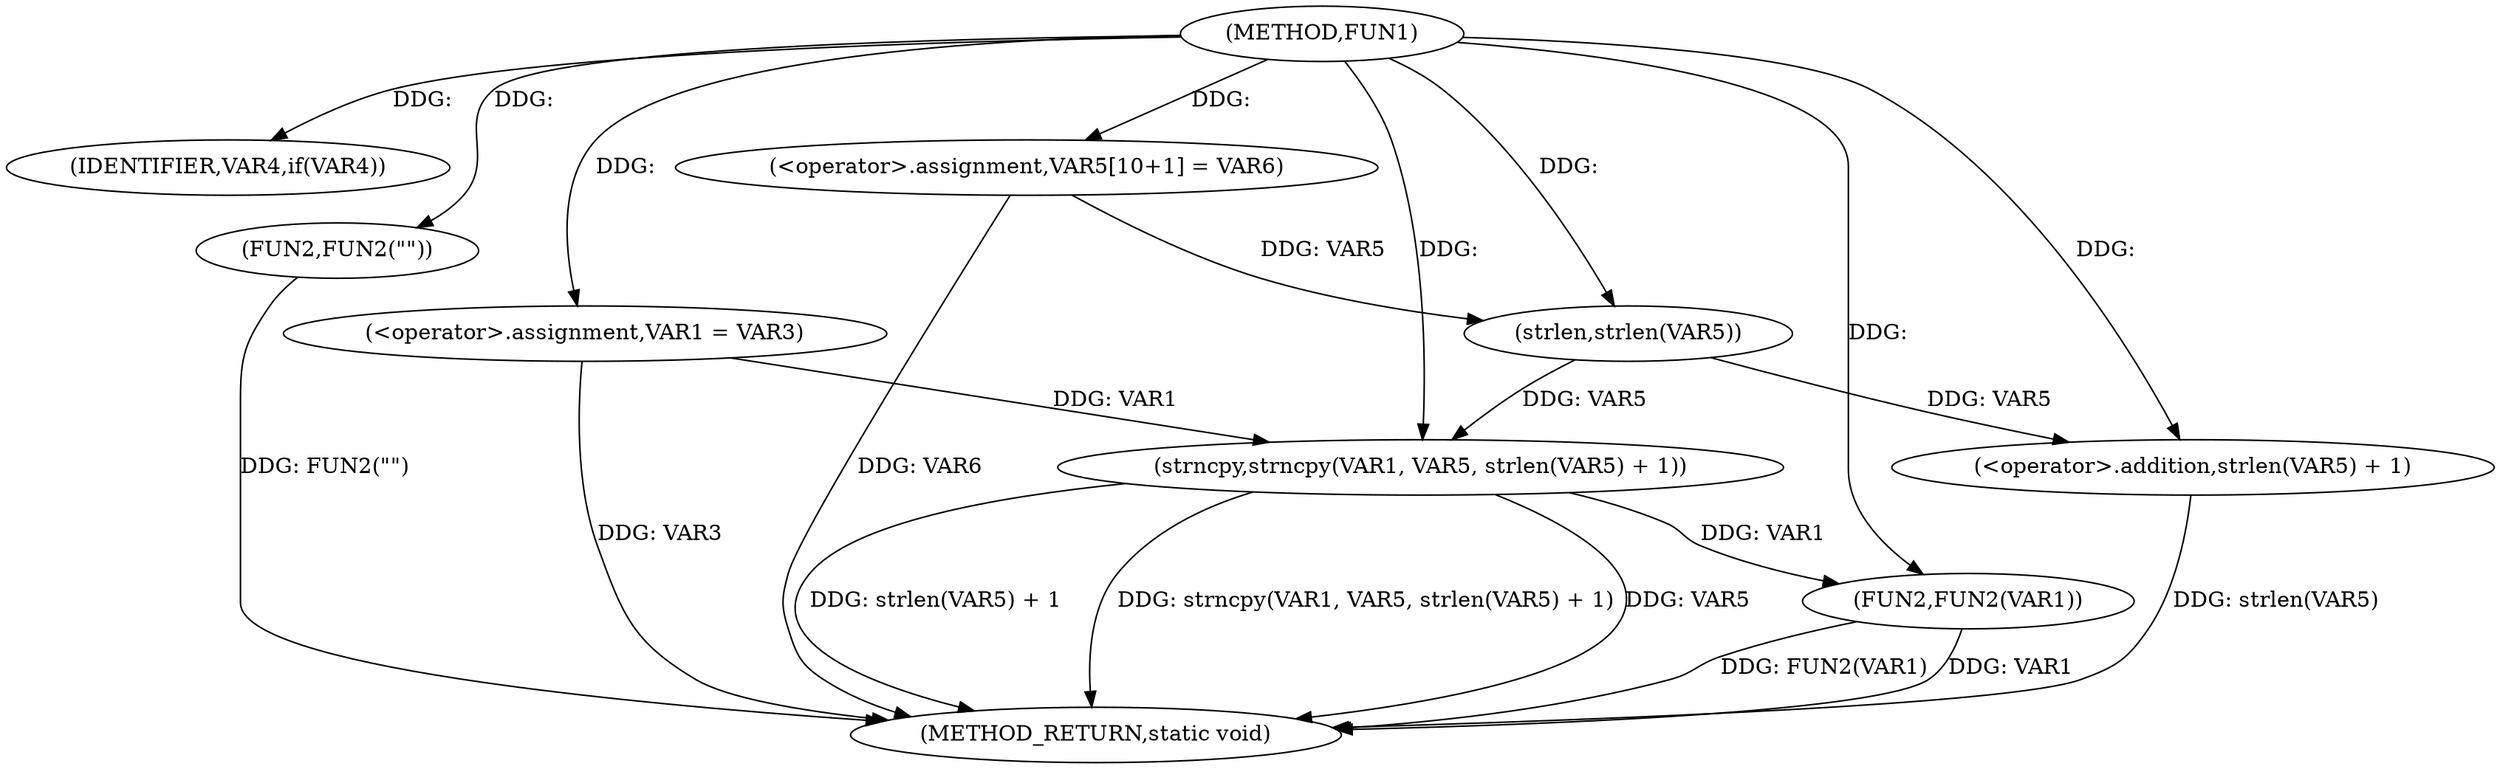 digraph FUN1 {  
"1000100" [label = "(METHOD,FUN1)" ]
"1000129" [label = "(METHOD_RETURN,static void)" ]
"1000106" [label = "(IDENTIFIER,VAR4,if(VAR4))" ]
"1000108" [label = "(FUN2,FUN2(\"\"))" ]
"1000112" [label = "(<operator>.assignment,VAR1 = VAR3)" ]
"1000117" [label = "(<operator>.assignment,VAR5[10+1] = VAR6)" ]
"1000120" [label = "(strncpy,strncpy(VAR1, VAR5, strlen(VAR5) + 1))" ]
"1000123" [label = "(<operator>.addition,strlen(VAR5) + 1)" ]
"1000124" [label = "(strlen,strlen(VAR5))" ]
"1000127" [label = "(FUN2,FUN2(VAR1))" ]
  "1000108" -> "1000129"  [ label = "DDG: FUN2(\"\")"] 
  "1000112" -> "1000129"  [ label = "DDG: VAR3"] 
  "1000120" -> "1000129"  [ label = "DDG: strlen(VAR5) + 1"] 
  "1000127" -> "1000129"  [ label = "DDG: FUN2(VAR1)"] 
  "1000120" -> "1000129"  [ label = "DDG: strncpy(VAR1, VAR5, strlen(VAR5) + 1)"] 
  "1000120" -> "1000129"  [ label = "DDG: VAR5"] 
  "1000127" -> "1000129"  [ label = "DDG: VAR1"] 
  "1000117" -> "1000129"  [ label = "DDG: VAR6"] 
  "1000123" -> "1000129"  [ label = "DDG: strlen(VAR5)"] 
  "1000100" -> "1000106"  [ label = "DDG: "] 
  "1000100" -> "1000108"  [ label = "DDG: "] 
  "1000100" -> "1000112"  [ label = "DDG: "] 
  "1000100" -> "1000117"  [ label = "DDG: "] 
  "1000112" -> "1000120"  [ label = "DDG: VAR1"] 
  "1000100" -> "1000120"  [ label = "DDG: "] 
  "1000124" -> "1000120"  [ label = "DDG: VAR5"] 
  "1000124" -> "1000123"  [ label = "DDG: VAR5"] 
  "1000117" -> "1000124"  [ label = "DDG: VAR5"] 
  "1000100" -> "1000124"  [ label = "DDG: "] 
  "1000100" -> "1000123"  [ label = "DDG: "] 
  "1000120" -> "1000127"  [ label = "DDG: VAR1"] 
  "1000100" -> "1000127"  [ label = "DDG: "] 
}
